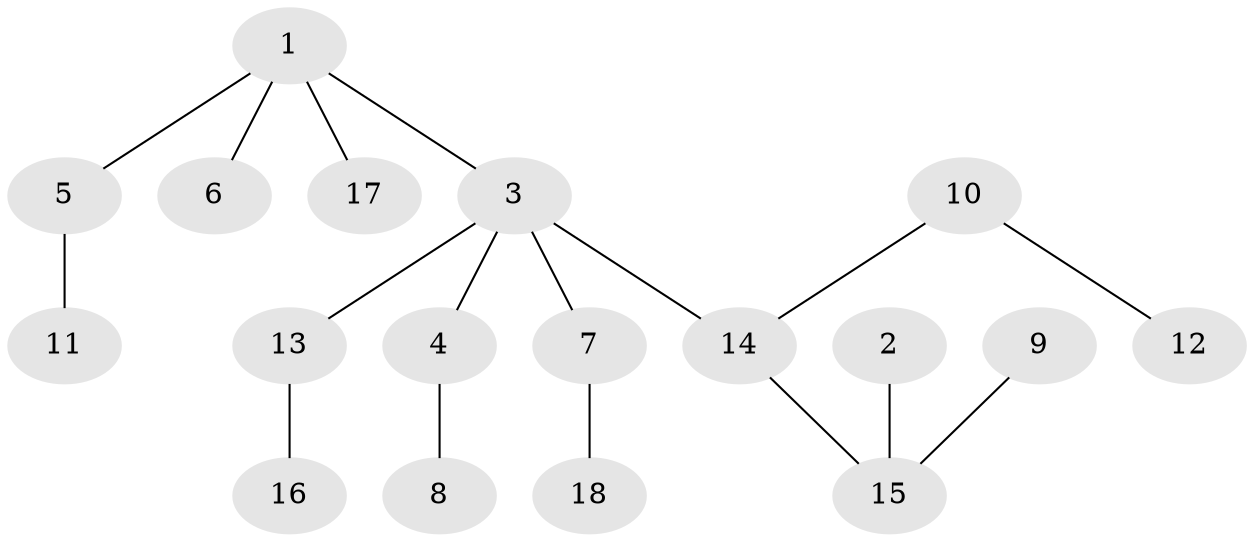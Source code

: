 // original degree distribution, {5: 0.03773584905660377, 2: 0.3018867924528302, 6: 0.018867924528301886, 3: 0.1509433962264151, 4: 0.03773584905660377, 1: 0.4528301886792453}
// Generated by graph-tools (version 1.1) at 2025/37/03/04/25 23:37:30]
// undirected, 18 vertices, 17 edges
graph export_dot {
  node [color=gray90,style=filled];
  1;
  2;
  3;
  4;
  5;
  6;
  7;
  8;
  9;
  10;
  11;
  12;
  13;
  14;
  15;
  16;
  17;
  18;
  1 -- 3 [weight=1.0];
  1 -- 5 [weight=1.0];
  1 -- 6 [weight=1.0];
  1 -- 17 [weight=1.0];
  2 -- 15 [weight=1.0];
  3 -- 4 [weight=1.0];
  3 -- 7 [weight=1.0];
  3 -- 13 [weight=1.0];
  3 -- 14 [weight=1.0];
  4 -- 8 [weight=1.0];
  5 -- 11 [weight=1.0];
  7 -- 18 [weight=1.0];
  9 -- 15 [weight=1.0];
  10 -- 12 [weight=1.0];
  10 -- 14 [weight=1.0];
  13 -- 16 [weight=1.0];
  14 -- 15 [weight=1.0];
}
